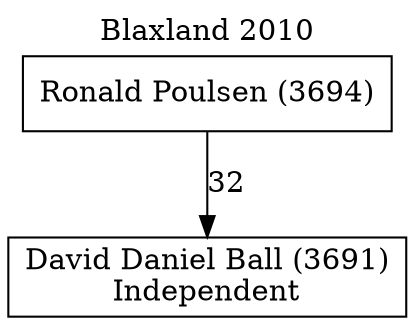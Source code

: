 // House preference flow
digraph "David Daniel Ball (3691)_Blaxland_2010" {
	graph [label="Blaxland 2010" labelloc=t mclimit=10]
	node [shape=box]
	"David Daniel Ball (3691)" [label="David Daniel Ball (3691)
Independent"]
	"Ronald Poulsen (3694)" [label="Ronald Poulsen (3694)
"]
	"Ronald Poulsen (3694)" -> "David Daniel Ball (3691)" [label=32]
}
